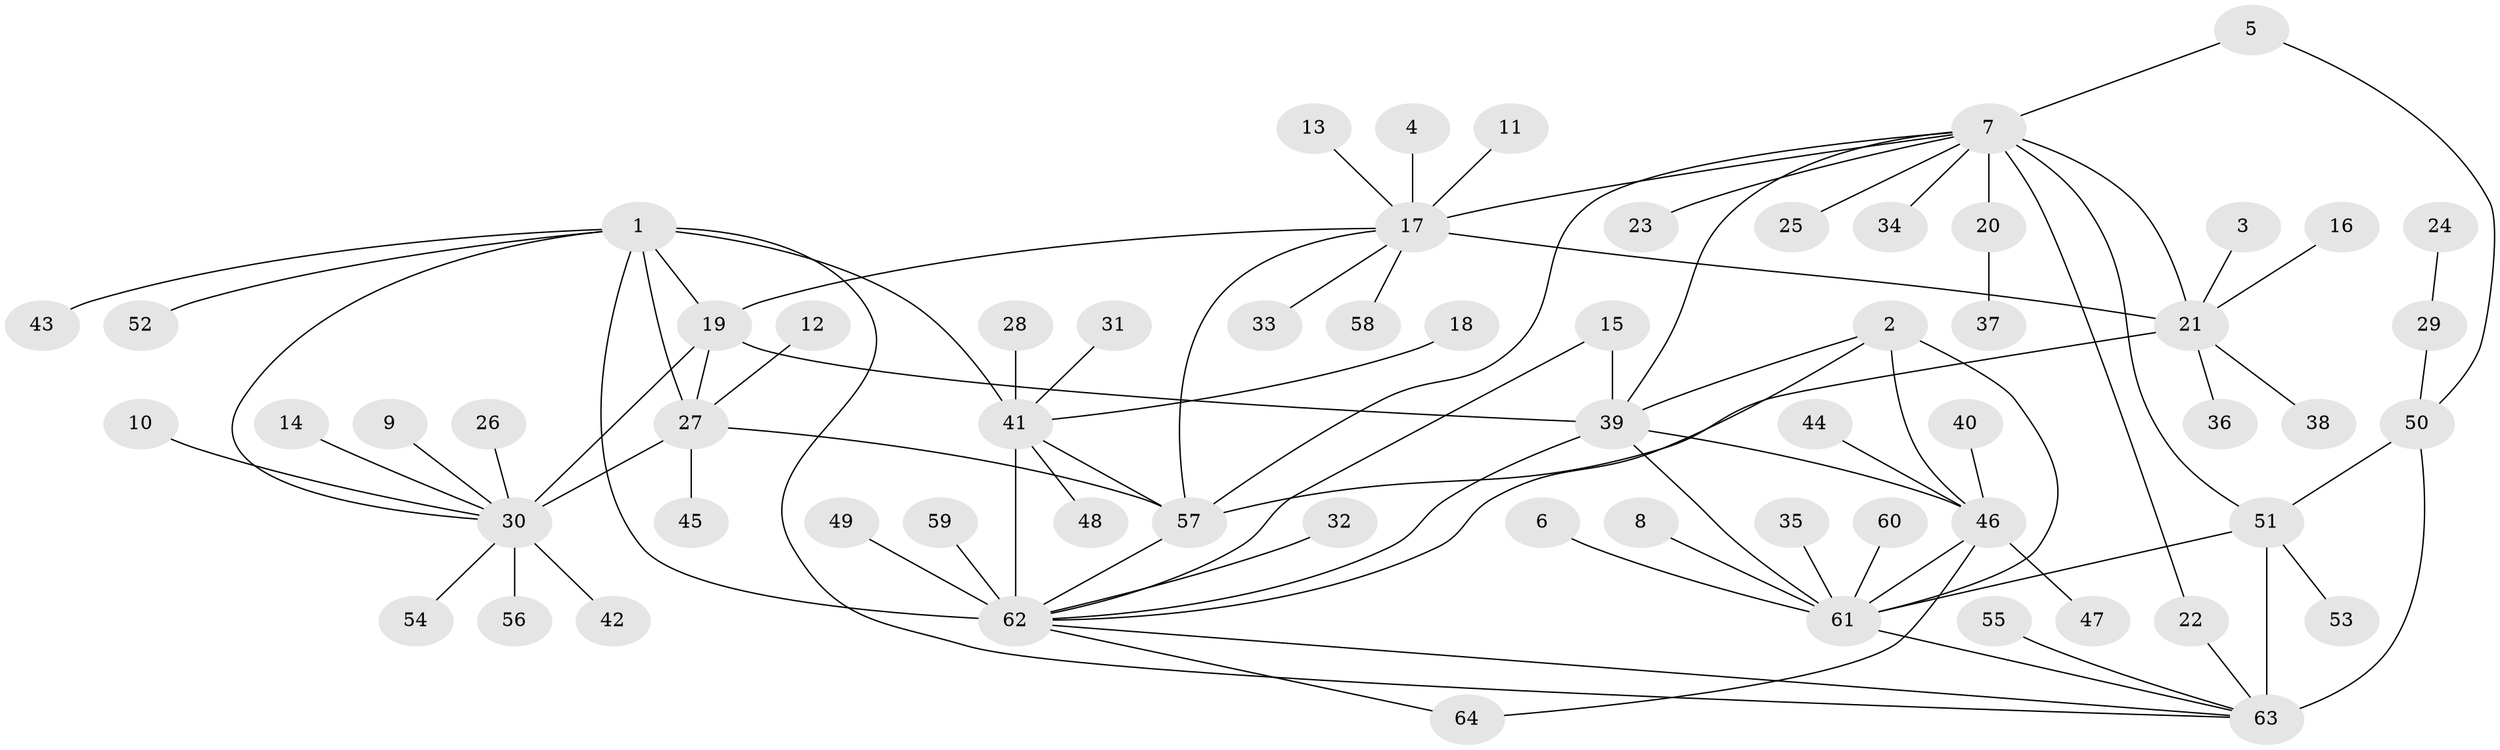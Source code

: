 // original degree distribution, {10: 0.0078125, 6: 0.0390625, 9: 0.03125, 8: 0.0546875, 7: 0.0390625, 14: 0.0078125, 5: 0.015625, 12: 0.0078125, 13: 0.015625, 15: 0.0078125, 11: 0.0078125, 1: 0.6015625, 3: 0.046875, 2: 0.109375, 4: 0.0078125}
// Generated by graph-tools (version 1.1) at 2025/02/03/09/25 03:02:38]
// undirected, 64 vertices, 88 edges
graph export_dot {
graph [start="1"]
  node [color=gray90,style=filled];
  1;
  2;
  3;
  4;
  5;
  6;
  7;
  8;
  9;
  10;
  11;
  12;
  13;
  14;
  15;
  16;
  17;
  18;
  19;
  20;
  21;
  22;
  23;
  24;
  25;
  26;
  27;
  28;
  29;
  30;
  31;
  32;
  33;
  34;
  35;
  36;
  37;
  38;
  39;
  40;
  41;
  42;
  43;
  44;
  45;
  46;
  47;
  48;
  49;
  50;
  51;
  52;
  53;
  54;
  55;
  56;
  57;
  58;
  59;
  60;
  61;
  62;
  63;
  64;
  1 -- 19 [weight=1.0];
  1 -- 27 [weight=2.0];
  1 -- 30 [weight=2.0];
  1 -- 41 [weight=3.0];
  1 -- 43 [weight=1.0];
  1 -- 52 [weight=1.0];
  1 -- 62 [weight=2.0];
  1 -- 63 [weight=1.0];
  2 -- 39 [weight=1.0];
  2 -- 46 [weight=3.0];
  2 -- 61 [weight=1.0];
  2 -- 62 [weight=1.0];
  3 -- 21 [weight=1.0];
  4 -- 17 [weight=1.0];
  5 -- 7 [weight=1.0];
  5 -- 50 [weight=1.0];
  6 -- 61 [weight=1.0];
  7 -- 17 [weight=1.0];
  7 -- 20 [weight=1.0];
  7 -- 21 [weight=3.0];
  7 -- 22 [weight=1.0];
  7 -- 23 [weight=1.0];
  7 -- 25 [weight=1.0];
  7 -- 34 [weight=1.0];
  7 -- 39 [weight=1.0];
  7 -- 51 [weight=1.0];
  7 -- 57 [weight=1.0];
  8 -- 61 [weight=1.0];
  9 -- 30 [weight=1.0];
  10 -- 30 [weight=1.0];
  11 -- 17 [weight=1.0];
  12 -- 27 [weight=1.0];
  13 -- 17 [weight=1.0];
  14 -- 30 [weight=1.0];
  15 -- 39 [weight=1.0];
  15 -- 62 [weight=1.0];
  16 -- 21 [weight=1.0];
  17 -- 19 [weight=1.0];
  17 -- 21 [weight=3.0];
  17 -- 33 [weight=1.0];
  17 -- 57 [weight=1.0];
  17 -- 58 [weight=1.0];
  18 -- 41 [weight=1.0];
  19 -- 27 [weight=2.0];
  19 -- 30 [weight=2.0];
  19 -- 39 [weight=1.0];
  20 -- 37 [weight=1.0];
  21 -- 36 [weight=1.0];
  21 -- 38 [weight=1.0];
  21 -- 57 [weight=3.0];
  22 -- 63 [weight=1.0];
  24 -- 29 [weight=1.0];
  26 -- 30 [weight=1.0];
  27 -- 30 [weight=4.0];
  27 -- 45 [weight=1.0];
  27 -- 57 [weight=1.0];
  28 -- 41 [weight=1.0];
  29 -- 50 [weight=1.0];
  30 -- 42 [weight=1.0];
  30 -- 54 [weight=1.0];
  30 -- 56 [weight=1.0];
  31 -- 41 [weight=1.0];
  32 -- 62 [weight=1.0];
  35 -- 61 [weight=1.0];
  39 -- 46 [weight=3.0];
  39 -- 61 [weight=1.0];
  39 -- 62 [weight=1.0];
  40 -- 46 [weight=1.0];
  41 -- 48 [weight=1.0];
  41 -- 57 [weight=1.0];
  41 -- 62 [weight=6.0];
  44 -- 46 [weight=1.0];
  46 -- 47 [weight=1.0];
  46 -- 61 [weight=3.0];
  46 -- 64 [weight=1.0];
  49 -- 62 [weight=1.0];
  50 -- 51 [weight=1.0];
  50 -- 63 [weight=4.0];
  51 -- 53 [weight=1.0];
  51 -- 61 [weight=1.0];
  51 -- 63 [weight=4.0];
  55 -- 63 [weight=1.0];
  57 -- 62 [weight=1.0];
  59 -- 62 [weight=1.0];
  60 -- 61 [weight=1.0];
  61 -- 63 [weight=1.0];
  62 -- 63 [weight=1.0];
  62 -- 64 [weight=1.0];
}
